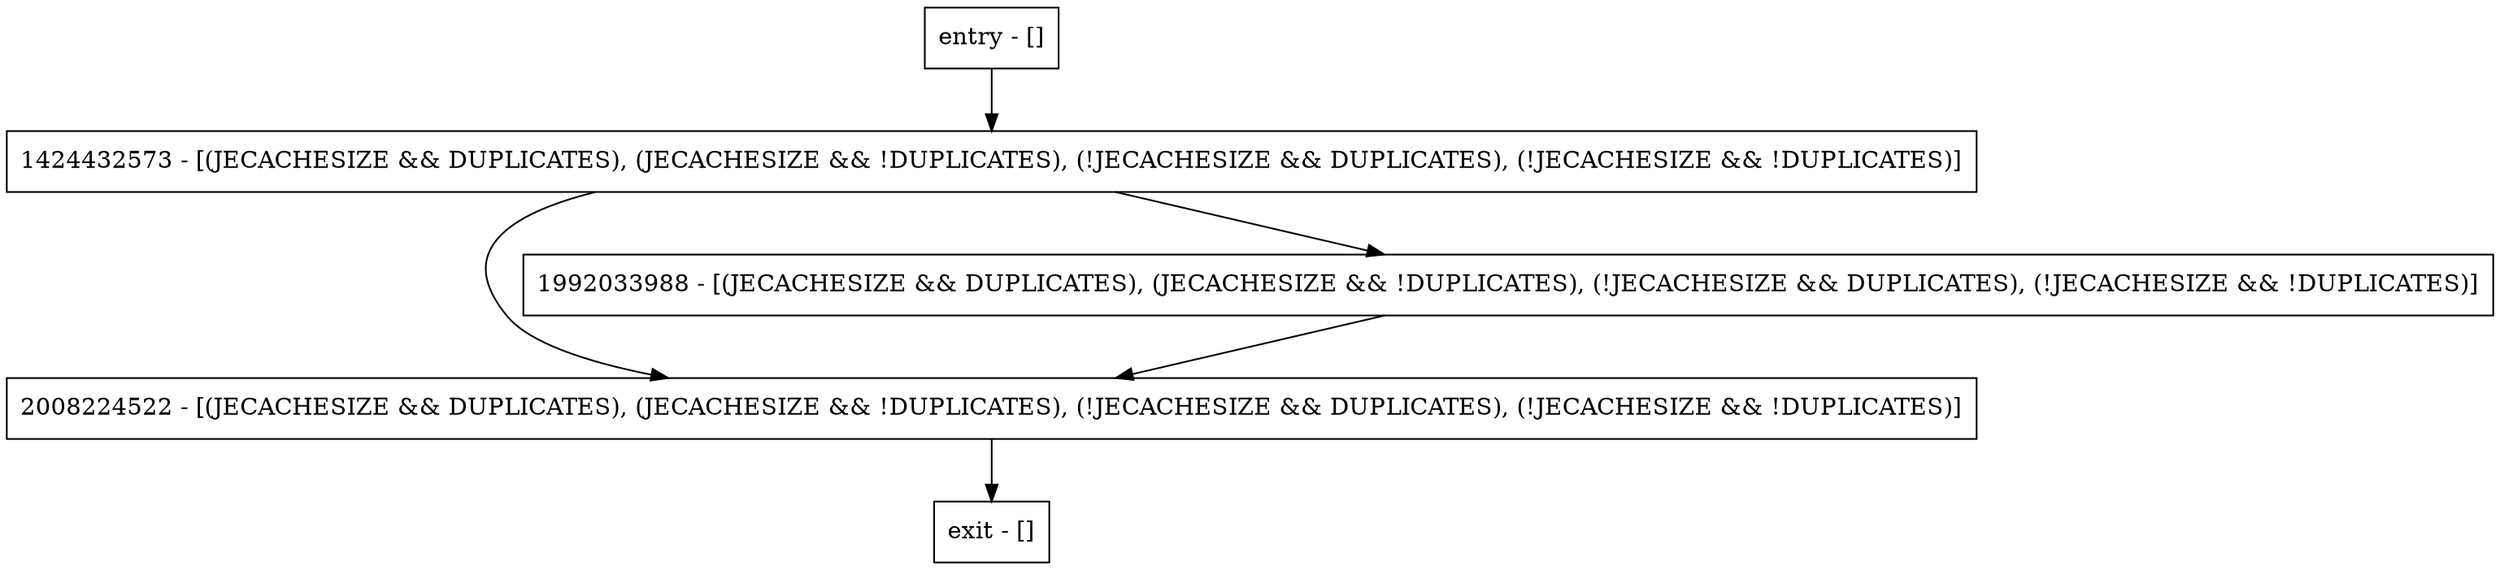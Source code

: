 digraph <init> {
node [shape=record];
entry [label="entry - []"];
exit [label="exit - []"];
1424432573 [label="1424432573 - [(JECACHESIZE && DUPLICATES), (JECACHESIZE && !DUPLICATES), (!JECACHESIZE && DUPLICATES), (!JECACHESIZE && !DUPLICATES)]"];
2008224522 [label="2008224522 - [(JECACHESIZE && DUPLICATES), (JECACHESIZE && !DUPLICATES), (!JECACHESIZE && DUPLICATES), (!JECACHESIZE && !DUPLICATES)]"];
1992033988 [label="1992033988 - [(JECACHESIZE && DUPLICATES), (JECACHESIZE && !DUPLICATES), (!JECACHESIZE && DUPLICATES), (!JECACHESIZE && !DUPLICATES)]"];
entry;
exit;
entry -> 1424432573;
1424432573 -> 2008224522;
1424432573 -> 1992033988;
2008224522 -> exit;
1992033988 -> 2008224522;
}
